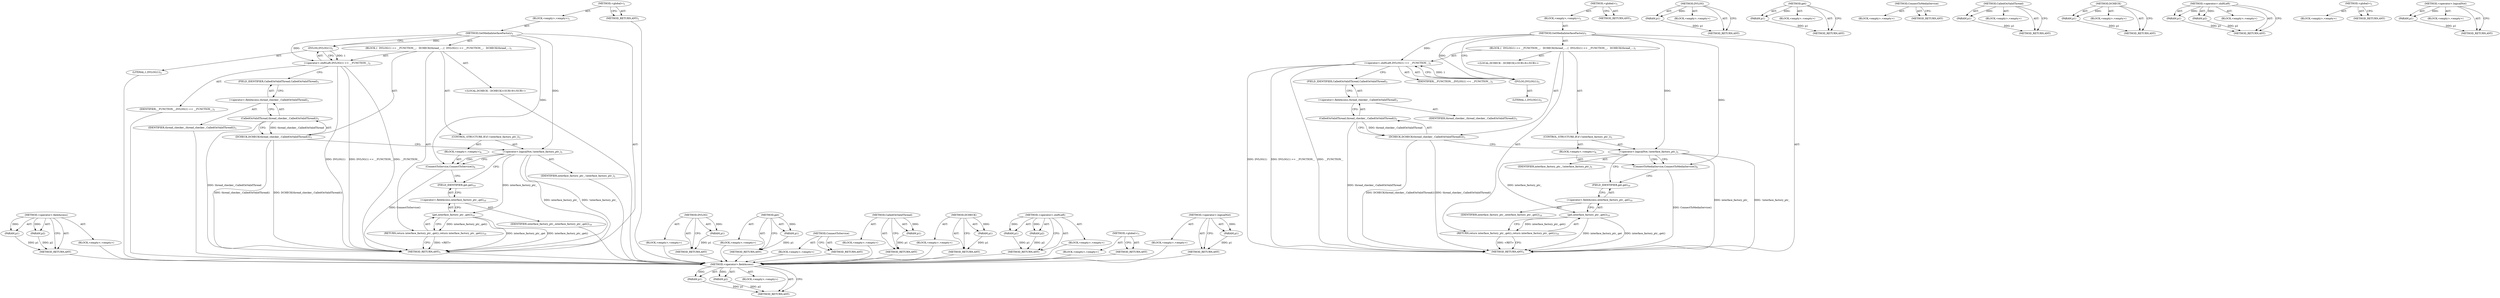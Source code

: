 digraph "&lt;operator&gt;.logicalNot" {
vulnerable_66 [label=<(METHOD,&lt;operator&gt;.fieldAccess)>];
vulnerable_67 [label=<(PARAM,p1)>];
vulnerable_68 [label=<(PARAM,p2)>];
vulnerable_69 [label=<(BLOCK,&lt;empty&gt;,&lt;empty&gt;)>];
vulnerable_70 [label=<(METHOD_RETURN,ANY)>];
vulnerable_6 [label=<(METHOD,&lt;global&gt;)<SUB>1</SUB>>];
vulnerable_7 [label=<(BLOCK,&lt;empty&gt;,&lt;empty&gt;)<SUB>1</SUB>>];
vulnerable_8 [label=<(METHOD,GetMediaInterfaceFactory)<SUB>1</SUB>>];
vulnerable_9 [label=<(BLOCK,{
  DVLOG(1) &lt;&lt; __FUNCTION__;
   DCHECK(thread_...,{
  DVLOG(1) &lt;&lt; __FUNCTION__;
   DCHECK(thread_...)<SUB>1</SUB>>];
vulnerable_10 [label=<(&lt;operator&gt;.shiftLeft,DVLOG(1) &lt;&lt; __FUNCTION__)<SUB>2</SUB>>];
vulnerable_11 [label=<(DVLOG,DVLOG(1))<SUB>2</SUB>>];
vulnerable_12 [label=<(LITERAL,1,DVLOG(1))<SUB>2</SUB>>];
vulnerable_13 [label=<(IDENTIFIER,__FUNCTION__,DVLOG(1) &lt;&lt; __FUNCTION__)<SUB>2</SUB>>];
vulnerable_14 [label=<(DCHECK,DCHECK(thread_checker_.CalledOnValidThread()))<SUB>3</SUB>>];
vulnerable_15 [label=<(CalledOnValidThread,thread_checker_.CalledOnValidThread())<SUB>3</SUB>>];
vulnerable_16 [label=<(&lt;operator&gt;.fieldAccess,thread_checker_.CalledOnValidThread)<SUB>3</SUB>>];
vulnerable_17 [label=<(IDENTIFIER,thread_checker_,thread_checker_.CalledOnValidThread())<SUB>3</SUB>>];
vulnerable_18 [label=<(FIELD_IDENTIFIER,CalledOnValidThread,CalledOnValidThread)<SUB>3</SUB>>];
vulnerable_19 [label=<(CONTROL_STRUCTURE,IF,if (!interface_factory_ptr_))<SUB>5</SUB>>];
vulnerable_20 [label=<(&lt;operator&gt;.logicalNot,!interface_factory_ptr_)<SUB>5</SUB>>];
vulnerable_21 [label=<(IDENTIFIER,interface_factory_ptr_,!interface_factory_ptr_)<SUB>5</SUB>>];
vulnerable_22 [label=<(BLOCK,&lt;empty&gt;,&lt;empty&gt;)<SUB>6</SUB>>];
vulnerable_23 [label=<(ConnectToService,ConnectToService())<SUB>6</SUB>>];
vulnerable_24 [label="<(LOCAL,DCHECK : DCHECK)<SUB>8</SUB>>"];
vulnerable_25 [label=<(RETURN,return interface_factory_ptr_.get();,return interface_factory_ptr_.get();)<SUB>10</SUB>>];
vulnerable_26 [label=<(get,interface_factory_ptr_.get())<SUB>10</SUB>>];
vulnerable_27 [label=<(&lt;operator&gt;.fieldAccess,interface_factory_ptr_.get)<SUB>10</SUB>>];
vulnerable_28 [label=<(IDENTIFIER,interface_factory_ptr_,interface_factory_ptr_.get())<SUB>10</SUB>>];
vulnerable_29 [label=<(FIELD_IDENTIFIER,get,get)<SUB>10</SUB>>];
vulnerable_30 [label=<(METHOD_RETURN,ANY)<SUB>1</SUB>>];
vulnerable_32 [label=<(METHOD_RETURN,ANY)<SUB>1</SUB>>];
vulnerable_54 [label=<(METHOD,DVLOG)>];
vulnerable_55 [label=<(PARAM,p1)>];
vulnerable_56 [label=<(BLOCK,&lt;empty&gt;,&lt;empty&gt;)>];
vulnerable_57 [label=<(METHOD_RETURN,ANY)>];
vulnerable_78 [label=<(METHOD,get)>];
vulnerable_79 [label=<(PARAM,p1)>];
vulnerable_80 [label=<(BLOCK,&lt;empty&gt;,&lt;empty&gt;)>];
vulnerable_81 [label=<(METHOD_RETURN,ANY)>];
vulnerable_75 [label=<(METHOD,ConnectToService)>];
vulnerable_76 [label=<(BLOCK,&lt;empty&gt;,&lt;empty&gt;)>];
vulnerable_77 [label=<(METHOD_RETURN,ANY)>];
vulnerable_62 [label=<(METHOD,CalledOnValidThread)>];
vulnerable_63 [label=<(PARAM,p1)>];
vulnerable_64 [label=<(BLOCK,&lt;empty&gt;,&lt;empty&gt;)>];
vulnerable_65 [label=<(METHOD_RETURN,ANY)>];
vulnerable_58 [label=<(METHOD,DCHECK)>];
vulnerable_59 [label=<(PARAM,p1)>];
vulnerable_60 [label=<(BLOCK,&lt;empty&gt;,&lt;empty&gt;)>];
vulnerable_61 [label=<(METHOD_RETURN,ANY)>];
vulnerable_49 [label=<(METHOD,&lt;operator&gt;.shiftLeft)>];
vulnerable_50 [label=<(PARAM,p1)>];
vulnerable_51 [label=<(PARAM,p2)>];
vulnerable_52 [label=<(BLOCK,&lt;empty&gt;,&lt;empty&gt;)>];
vulnerable_53 [label=<(METHOD_RETURN,ANY)>];
vulnerable_43 [label=<(METHOD,&lt;global&gt;)<SUB>1</SUB>>];
vulnerable_44 [label=<(BLOCK,&lt;empty&gt;,&lt;empty&gt;)>];
vulnerable_45 [label=<(METHOD_RETURN,ANY)>];
vulnerable_71 [label=<(METHOD,&lt;operator&gt;.logicalNot)>];
vulnerable_72 [label=<(PARAM,p1)>];
vulnerable_73 [label=<(BLOCK,&lt;empty&gt;,&lt;empty&gt;)>];
vulnerable_74 [label=<(METHOD_RETURN,ANY)>];
fixed_66 [label=<(METHOD,&lt;operator&gt;.fieldAccess)>];
fixed_67 [label=<(PARAM,p1)>];
fixed_68 [label=<(PARAM,p2)>];
fixed_69 [label=<(BLOCK,&lt;empty&gt;,&lt;empty&gt;)>];
fixed_70 [label=<(METHOD_RETURN,ANY)>];
fixed_6 [label=<(METHOD,&lt;global&gt;)<SUB>1</SUB>>];
fixed_7 [label=<(BLOCK,&lt;empty&gt;,&lt;empty&gt;)<SUB>1</SUB>>];
fixed_8 [label=<(METHOD,GetMediaInterfaceFactory)<SUB>1</SUB>>];
fixed_9 [label=<(BLOCK,{
  DVLOG(1) &lt;&lt; __FUNCTION__;
   DCHECK(thread_...,{
  DVLOG(1) &lt;&lt; __FUNCTION__;
   DCHECK(thread_...)<SUB>1</SUB>>];
fixed_10 [label=<(&lt;operator&gt;.shiftLeft,DVLOG(1) &lt;&lt; __FUNCTION__)<SUB>2</SUB>>];
fixed_11 [label=<(DVLOG,DVLOG(1))<SUB>2</SUB>>];
fixed_12 [label=<(LITERAL,1,DVLOG(1))<SUB>2</SUB>>];
fixed_13 [label=<(IDENTIFIER,__FUNCTION__,DVLOG(1) &lt;&lt; __FUNCTION__)<SUB>2</SUB>>];
fixed_14 [label=<(DCHECK,DCHECK(thread_checker_.CalledOnValidThread()))<SUB>3</SUB>>];
fixed_15 [label=<(CalledOnValidThread,thread_checker_.CalledOnValidThread())<SUB>3</SUB>>];
fixed_16 [label=<(&lt;operator&gt;.fieldAccess,thread_checker_.CalledOnValidThread)<SUB>3</SUB>>];
fixed_17 [label=<(IDENTIFIER,thread_checker_,thread_checker_.CalledOnValidThread())<SUB>3</SUB>>];
fixed_18 [label=<(FIELD_IDENTIFIER,CalledOnValidThread,CalledOnValidThread)<SUB>3</SUB>>];
fixed_19 [label=<(CONTROL_STRUCTURE,IF,if (!interface_factory_ptr_))<SUB>5</SUB>>];
fixed_20 [label=<(&lt;operator&gt;.logicalNot,!interface_factory_ptr_)<SUB>5</SUB>>];
fixed_21 [label=<(IDENTIFIER,interface_factory_ptr_,!interface_factory_ptr_)<SUB>5</SUB>>];
fixed_22 [label=<(BLOCK,&lt;empty&gt;,&lt;empty&gt;)<SUB>6</SUB>>];
fixed_23 [label=<(ConnectToMediaService,ConnectToMediaService())<SUB>6</SUB>>];
fixed_24 [label="<(LOCAL,DCHECK : DCHECK)<SUB>8</SUB>>"];
fixed_25 [label=<(RETURN,return interface_factory_ptr_.get();,return interface_factory_ptr_.get();)<SUB>10</SUB>>];
fixed_26 [label=<(get,interface_factory_ptr_.get())<SUB>10</SUB>>];
fixed_27 [label=<(&lt;operator&gt;.fieldAccess,interface_factory_ptr_.get)<SUB>10</SUB>>];
fixed_28 [label=<(IDENTIFIER,interface_factory_ptr_,interface_factory_ptr_.get())<SUB>10</SUB>>];
fixed_29 [label=<(FIELD_IDENTIFIER,get,get)<SUB>10</SUB>>];
fixed_30 [label=<(METHOD_RETURN,ANY)<SUB>1</SUB>>];
fixed_32 [label=<(METHOD_RETURN,ANY)<SUB>1</SUB>>];
fixed_54 [label=<(METHOD,DVLOG)>];
fixed_55 [label=<(PARAM,p1)>];
fixed_56 [label=<(BLOCK,&lt;empty&gt;,&lt;empty&gt;)>];
fixed_57 [label=<(METHOD_RETURN,ANY)>];
fixed_78 [label=<(METHOD,get)>];
fixed_79 [label=<(PARAM,p1)>];
fixed_80 [label=<(BLOCK,&lt;empty&gt;,&lt;empty&gt;)>];
fixed_81 [label=<(METHOD_RETURN,ANY)>];
fixed_75 [label=<(METHOD,ConnectToMediaService)>];
fixed_76 [label=<(BLOCK,&lt;empty&gt;,&lt;empty&gt;)>];
fixed_77 [label=<(METHOD_RETURN,ANY)>];
fixed_62 [label=<(METHOD,CalledOnValidThread)>];
fixed_63 [label=<(PARAM,p1)>];
fixed_64 [label=<(BLOCK,&lt;empty&gt;,&lt;empty&gt;)>];
fixed_65 [label=<(METHOD_RETURN,ANY)>];
fixed_58 [label=<(METHOD,DCHECK)>];
fixed_59 [label=<(PARAM,p1)>];
fixed_60 [label=<(BLOCK,&lt;empty&gt;,&lt;empty&gt;)>];
fixed_61 [label=<(METHOD_RETURN,ANY)>];
fixed_49 [label=<(METHOD,&lt;operator&gt;.shiftLeft)>];
fixed_50 [label=<(PARAM,p1)>];
fixed_51 [label=<(PARAM,p2)>];
fixed_52 [label=<(BLOCK,&lt;empty&gt;,&lt;empty&gt;)>];
fixed_53 [label=<(METHOD_RETURN,ANY)>];
fixed_43 [label=<(METHOD,&lt;global&gt;)<SUB>1</SUB>>];
fixed_44 [label=<(BLOCK,&lt;empty&gt;,&lt;empty&gt;)>];
fixed_45 [label=<(METHOD_RETURN,ANY)>];
fixed_71 [label=<(METHOD,&lt;operator&gt;.logicalNot)>];
fixed_72 [label=<(PARAM,p1)>];
fixed_73 [label=<(BLOCK,&lt;empty&gt;,&lt;empty&gt;)>];
fixed_74 [label=<(METHOD_RETURN,ANY)>];
vulnerable_66 -> vulnerable_67  [key=0, label="AST: "];
vulnerable_66 -> vulnerable_67  [key=1, label="DDG: "];
vulnerable_66 -> vulnerable_69  [key=0, label="AST: "];
vulnerable_66 -> vulnerable_68  [key=0, label="AST: "];
vulnerable_66 -> vulnerable_68  [key=1, label="DDG: "];
vulnerable_66 -> vulnerable_70  [key=0, label="AST: "];
vulnerable_66 -> vulnerable_70  [key=1, label="CFG: "];
vulnerable_67 -> vulnerable_70  [key=0, label="DDG: p1"];
vulnerable_68 -> vulnerable_70  [key=0, label="DDG: p2"];
vulnerable_69 -> fixed_66  [key=0];
vulnerable_70 -> fixed_66  [key=0];
vulnerable_6 -> vulnerable_7  [key=0, label="AST: "];
vulnerable_6 -> vulnerable_32  [key=0, label="AST: "];
vulnerable_6 -> vulnerable_32  [key=1, label="CFG: "];
vulnerable_7 -> vulnerable_8  [key=0, label="AST: "];
vulnerable_8 -> vulnerable_9  [key=0, label="AST: "];
vulnerable_8 -> vulnerable_30  [key=0, label="AST: "];
vulnerable_8 -> vulnerable_11  [key=0, label="CFG: "];
vulnerable_8 -> vulnerable_11  [key=1, label="DDG: "];
vulnerable_8 -> vulnerable_10  [key=0, label="DDG: "];
vulnerable_8 -> vulnerable_20  [key=0, label="DDG: "];
vulnerable_8 -> vulnerable_23  [key=0, label="DDG: "];
vulnerable_9 -> vulnerable_10  [key=0, label="AST: "];
vulnerable_9 -> vulnerable_14  [key=0, label="AST: "];
vulnerable_9 -> vulnerable_19  [key=0, label="AST: "];
vulnerable_9 -> vulnerable_24  [key=0, label="AST: "];
vulnerable_9 -> vulnerable_25  [key=0, label="AST: "];
vulnerable_10 -> vulnerable_11  [key=0, label="AST: "];
vulnerable_10 -> vulnerable_13  [key=0, label="AST: "];
vulnerable_10 -> vulnerable_18  [key=0, label="CFG: "];
vulnerable_10 -> vulnerable_30  [key=0, label="DDG: DVLOG(1)"];
vulnerable_10 -> vulnerable_30  [key=1, label="DDG: DVLOG(1) &lt;&lt; __FUNCTION__"];
vulnerable_10 -> vulnerable_30  [key=2, label="DDG: __FUNCTION__"];
vulnerable_11 -> vulnerable_12  [key=0, label="AST: "];
vulnerable_11 -> vulnerable_10  [key=0, label="CFG: "];
vulnerable_11 -> vulnerable_10  [key=1, label="DDG: 1"];
vulnerable_12 -> fixed_66  [key=0];
vulnerable_13 -> fixed_66  [key=0];
vulnerable_14 -> vulnerable_15  [key=0, label="AST: "];
vulnerable_14 -> vulnerable_20  [key=0, label="CFG: "];
vulnerable_14 -> vulnerable_30  [key=0, label="DDG: thread_checker_.CalledOnValidThread()"];
vulnerable_14 -> vulnerable_30  [key=1, label="DDG: DCHECK(thread_checker_.CalledOnValidThread())"];
vulnerable_15 -> vulnerable_16  [key=0, label="AST: "];
vulnerable_15 -> vulnerable_14  [key=0, label="CFG: "];
vulnerable_15 -> vulnerable_14  [key=1, label="DDG: thread_checker_.CalledOnValidThread"];
vulnerable_15 -> vulnerable_30  [key=0, label="DDG: thread_checker_.CalledOnValidThread"];
vulnerable_16 -> vulnerable_17  [key=0, label="AST: "];
vulnerable_16 -> vulnerable_18  [key=0, label="AST: "];
vulnerable_16 -> vulnerable_15  [key=0, label="CFG: "];
vulnerable_17 -> fixed_66  [key=0];
vulnerable_18 -> vulnerable_16  [key=0, label="CFG: "];
vulnerable_19 -> vulnerable_20  [key=0, label="AST: "];
vulnerable_19 -> vulnerable_22  [key=0, label="AST: "];
vulnerable_20 -> vulnerable_21  [key=0, label="AST: "];
vulnerable_20 -> vulnerable_23  [key=0, label="CFG: "];
vulnerable_20 -> vulnerable_23  [key=1, label="CDG: "];
vulnerable_20 -> vulnerable_29  [key=0, label="CFG: "];
vulnerable_20 -> vulnerable_30  [key=0, label="DDG: interface_factory_ptr_"];
vulnerable_20 -> vulnerable_30  [key=1, label="DDG: !interface_factory_ptr_"];
vulnerable_20 -> vulnerable_26  [key=0, label="DDG: interface_factory_ptr_"];
vulnerable_21 -> fixed_66  [key=0];
vulnerable_22 -> vulnerable_23  [key=0, label="AST: "];
vulnerable_23 -> vulnerable_29  [key=0, label="CFG: "];
vulnerable_23 -> vulnerable_30  [key=0, label="DDG: ConnectToService()"];
vulnerable_24 -> fixed_66  [key=0];
vulnerable_25 -> vulnerable_26  [key=0, label="AST: "];
vulnerable_25 -> vulnerable_30  [key=0, label="CFG: "];
vulnerable_25 -> vulnerable_30  [key=1, label="DDG: &lt;RET&gt;"];
vulnerable_26 -> vulnerable_27  [key=0, label="AST: "];
vulnerable_26 -> vulnerable_25  [key=0, label="CFG: "];
vulnerable_26 -> vulnerable_25  [key=1, label="DDG: interface_factory_ptr_.get()"];
vulnerable_26 -> vulnerable_30  [key=0, label="DDG: interface_factory_ptr_.get"];
vulnerable_26 -> vulnerable_30  [key=1, label="DDG: interface_factory_ptr_.get()"];
vulnerable_27 -> vulnerable_28  [key=0, label="AST: "];
vulnerable_27 -> vulnerable_29  [key=0, label="AST: "];
vulnerable_27 -> vulnerable_26  [key=0, label="CFG: "];
vulnerable_28 -> fixed_66  [key=0];
vulnerable_29 -> vulnerable_27  [key=0, label="CFG: "];
vulnerable_30 -> fixed_66  [key=0];
vulnerable_32 -> fixed_66  [key=0];
vulnerable_54 -> vulnerable_55  [key=0, label="AST: "];
vulnerable_54 -> vulnerable_55  [key=1, label="DDG: "];
vulnerable_54 -> vulnerable_56  [key=0, label="AST: "];
vulnerable_54 -> vulnerable_57  [key=0, label="AST: "];
vulnerable_54 -> vulnerable_57  [key=1, label="CFG: "];
vulnerable_55 -> vulnerable_57  [key=0, label="DDG: p1"];
vulnerable_56 -> fixed_66  [key=0];
vulnerable_57 -> fixed_66  [key=0];
vulnerable_78 -> vulnerable_79  [key=0, label="AST: "];
vulnerable_78 -> vulnerable_79  [key=1, label="DDG: "];
vulnerable_78 -> vulnerable_80  [key=0, label="AST: "];
vulnerable_78 -> vulnerable_81  [key=0, label="AST: "];
vulnerable_78 -> vulnerable_81  [key=1, label="CFG: "];
vulnerable_79 -> vulnerable_81  [key=0, label="DDG: p1"];
vulnerable_80 -> fixed_66  [key=0];
vulnerable_81 -> fixed_66  [key=0];
vulnerable_75 -> vulnerable_76  [key=0, label="AST: "];
vulnerable_75 -> vulnerable_77  [key=0, label="AST: "];
vulnerable_75 -> vulnerable_77  [key=1, label="CFG: "];
vulnerable_76 -> fixed_66  [key=0];
vulnerable_77 -> fixed_66  [key=0];
vulnerable_62 -> vulnerable_63  [key=0, label="AST: "];
vulnerable_62 -> vulnerable_63  [key=1, label="DDG: "];
vulnerable_62 -> vulnerable_64  [key=0, label="AST: "];
vulnerable_62 -> vulnerable_65  [key=0, label="AST: "];
vulnerable_62 -> vulnerable_65  [key=1, label="CFG: "];
vulnerable_63 -> vulnerable_65  [key=0, label="DDG: p1"];
vulnerable_64 -> fixed_66  [key=0];
vulnerable_65 -> fixed_66  [key=0];
vulnerable_58 -> vulnerable_59  [key=0, label="AST: "];
vulnerable_58 -> vulnerable_59  [key=1, label="DDG: "];
vulnerable_58 -> vulnerable_60  [key=0, label="AST: "];
vulnerable_58 -> vulnerable_61  [key=0, label="AST: "];
vulnerable_58 -> vulnerable_61  [key=1, label="CFG: "];
vulnerable_59 -> vulnerable_61  [key=0, label="DDG: p1"];
vulnerable_60 -> fixed_66  [key=0];
vulnerable_61 -> fixed_66  [key=0];
vulnerable_49 -> vulnerable_50  [key=0, label="AST: "];
vulnerable_49 -> vulnerable_50  [key=1, label="DDG: "];
vulnerable_49 -> vulnerable_52  [key=0, label="AST: "];
vulnerable_49 -> vulnerable_51  [key=0, label="AST: "];
vulnerable_49 -> vulnerable_51  [key=1, label="DDG: "];
vulnerable_49 -> vulnerable_53  [key=0, label="AST: "];
vulnerable_49 -> vulnerable_53  [key=1, label="CFG: "];
vulnerable_50 -> vulnerable_53  [key=0, label="DDG: p1"];
vulnerable_51 -> vulnerable_53  [key=0, label="DDG: p2"];
vulnerable_52 -> fixed_66  [key=0];
vulnerable_53 -> fixed_66  [key=0];
vulnerable_43 -> vulnerable_44  [key=0, label="AST: "];
vulnerable_43 -> vulnerable_45  [key=0, label="AST: "];
vulnerable_43 -> vulnerable_45  [key=1, label="CFG: "];
vulnerable_44 -> fixed_66  [key=0];
vulnerable_45 -> fixed_66  [key=0];
vulnerable_71 -> vulnerable_72  [key=0, label="AST: "];
vulnerable_71 -> vulnerable_72  [key=1, label="DDG: "];
vulnerable_71 -> vulnerable_73  [key=0, label="AST: "];
vulnerable_71 -> vulnerable_74  [key=0, label="AST: "];
vulnerable_71 -> vulnerable_74  [key=1, label="CFG: "];
vulnerable_72 -> vulnerable_74  [key=0, label="DDG: p1"];
vulnerable_73 -> fixed_66  [key=0];
vulnerable_74 -> fixed_66  [key=0];
fixed_66 -> fixed_67  [key=0, label="AST: "];
fixed_66 -> fixed_67  [key=1, label="DDG: "];
fixed_66 -> fixed_69  [key=0, label="AST: "];
fixed_66 -> fixed_68  [key=0, label="AST: "];
fixed_66 -> fixed_68  [key=1, label="DDG: "];
fixed_66 -> fixed_70  [key=0, label="AST: "];
fixed_66 -> fixed_70  [key=1, label="CFG: "];
fixed_67 -> fixed_70  [key=0, label="DDG: p1"];
fixed_68 -> fixed_70  [key=0, label="DDG: p2"];
fixed_6 -> fixed_7  [key=0, label="AST: "];
fixed_6 -> fixed_32  [key=0, label="AST: "];
fixed_6 -> fixed_32  [key=1, label="CFG: "];
fixed_7 -> fixed_8  [key=0, label="AST: "];
fixed_8 -> fixed_9  [key=0, label="AST: "];
fixed_8 -> fixed_30  [key=0, label="AST: "];
fixed_8 -> fixed_11  [key=0, label="CFG: "];
fixed_8 -> fixed_11  [key=1, label="DDG: "];
fixed_8 -> fixed_10  [key=0, label="DDG: "];
fixed_8 -> fixed_20  [key=0, label="DDG: "];
fixed_8 -> fixed_23  [key=0, label="DDG: "];
fixed_9 -> fixed_10  [key=0, label="AST: "];
fixed_9 -> fixed_14  [key=0, label="AST: "];
fixed_9 -> fixed_19  [key=0, label="AST: "];
fixed_9 -> fixed_24  [key=0, label="AST: "];
fixed_9 -> fixed_25  [key=0, label="AST: "];
fixed_10 -> fixed_11  [key=0, label="AST: "];
fixed_10 -> fixed_13  [key=0, label="AST: "];
fixed_10 -> fixed_18  [key=0, label="CFG: "];
fixed_10 -> fixed_30  [key=0, label="DDG: DVLOG(1)"];
fixed_10 -> fixed_30  [key=1, label="DDG: DVLOG(1) &lt;&lt; __FUNCTION__"];
fixed_10 -> fixed_30  [key=2, label="DDG: __FUNCTION__"];
fixed_11 -> fixed_12  [key=0, label="AST: "];
fixed_11 -> fixed_10  [key=0, label="CFG: "];
fixed_11 -> fixed_10  [key=1, label="DDG: 1"];
fixed_14 -> fixed_15  [key=0, label="AST: "];
fixed_14 -> fixed_20  [key=0, label="CFG: "];
fixed_14 -> fixed_30  [key=0, label="DDG: thread_checker_.CalledOnValidThread()"];
fixed_14 -> fixed_30  [key=1, label="DDG: DCHECK(thread_checker_.CalledOnValidThread())"];
fixed_15 -> fixed_16  [key=0, label="AST: "];
fixed_15 -> fixed_14  [key=0, label="CFG: "];
fixed_15 -> fixed_14  [key=1, label="DDG: thread_checker_.CalledOnValidThread"];
fixed_15 -> fixed_30  [key=0, label="DDG: thread_checker_.CalledOnValidThread"];
fixed_16 -> fixed_17  [key=0, label="AST: "];
fixed_16 -> fixed_18  [key=0, label="AST: "];
fixed_16 -> fixed_15  [key=0, label="CFG: "];
fixed_18 -> fixed_16  [key=0, label="CFG: "];
fixed_19 -> fixed_20  [key=0, label="AST: "];
fixed_19 -> fixed_22  [key=0, label="AST: "];
fixed_20 -> fixed_21  [key=0, label="AST: "];
fixed_20 -> fixed_23  [key=0, label="CFG: "];
fixed_20 -> fixed_23  [key=1, label="CDG: "];
fixed_20 -> fixed_29  [key=0, label="CFG: "];
fixed_20 -> fixed_30  [key=0, label="DDG: interface_factory_ptr_"];
fixed_20 -> fixed_30  [key=1, label="DDG: !interface_factory_ptr_"];
fixed_20 -> fixed_26  [key=0, label="DDG: interface_factory_ptr_"];
fixed_22 -> fixed_23  [key=0, label="AST: "];
fixed_23 -> fixed_29  [key=0, label="CFG: "];
fixed_23 -> fixed_30  [key=0, label="DDG: ConnectToMediaService()"];
fixed_25 -> fixed_26  [key=0, label="AST: "];
fixed_25 -> fixed_30  [key=0, label="CFG: "];
fixed_25 -> fixed_30  [key=1, label="DDG: &lt;RET&gt;"];
fixed_26 -> fixed_27  [key=0, label="AST: "];
fixed_26 -> fixed_25  [key=0, label="CFG: "];
fixed_26 -> fixed_25  [key=1, label="DDG: interface_factory_ptr_.get()"];
fixed_26 -> fixed_30  [key=0, label="DDG: interface_factory_ptr_.get"];
fixed_26 -> fixed_30  [key=1, label="DDG: interface_factory_ptr_.get()"];
fixed_27 -> fixed_28  [key=0, label="AST: "];
fixed_27 -> fixed_29  [key=0, label="AST: "];
fixed_27 -> fixed_26  [key=0, label="CFG: "];
fixed_29 -> fixed_27  [key=0, label="CFG: "];
fixed_54 -> fixed_55  [key=0, label="AST: "];
fixed_54 -> fixed_55  [key=1, label="DDG: "];
fixed_54 -> fixed_56  [key=0, label="AST: "];
fixed_54 -> fixed_57  [key=0, label="AST: "];
fixed_54 -> fixed_57  [key=1, label="CFG: "];
fixed_55 -> fixed_57  [key=0, label="DDG: p1"];
fixed_78 -> fixed_79  [key=0, label="AST: "];
fixed_78 -> fixed_79  [key=1, label="DDG: "];
fixed_78 -> fixed_80  [key=0, label="AST: "];
fixed_78 -> fixed_81  [key=0, label="AST: "];
fixed_78 -> fixed_81  [key=1, label="CFG: "];
fixed_79 -> fixed_81  [key=0, label="DDG: p1"];
fixed_75 -> fixed_76  [key=0, label="AST: "];
fixed_75 -> fixed_77  [key=0, label="AST: "];
fixed_75 -> fixed_77  [key=1, label="CFG: "];
fixed_62 -> fixed_63  [key=0, label="AST: "];
fixed_62 -> fixed_63  [key=1, label="DDG: "];
fixed_62 -> fixed_64  [key=0, label="AST: "];
fixed_62 -> fixed_65  [key=0, label="AST: "];
fixed_62 -> fixed_65  [key=1, label="CFG: "];
fixed_63 -> fixed_65  [key=0, label="DDG: p1"];
fixed_58 -> fixed_59  [key=0, label="AST: "];
fixed_58 -> fixed_59  [key=1, label="DDG: "];
fixed_58 -> fixed_60  [key=0, label="AST: "];
fixed_58 -> fixed_61  [key=0, label="AST: "];
fixed_58 -> fixed_61  [key=1, label="CFG: "];
fixed_59 -> fixed_61  [key=0, label="DDG: p1"];
fixed_49 -> fixed_50  [key=0, label="AST: "];
fixed_49 -> fixed_50  [key=1, label="DDG: "];
fixed_49 -> fixed_52  [key=0, label="AST: "];
fixed_49 -> fixed_51  [key=0, label="AST: "];
fixed_49 -> fixed_51  [key=1, label="DDG: "];
fixed_49 -> fixed_53  [key=0, label="AST: "];
fixed_49 -> fixed_53  [key=1, label="CFG: "];
fixed_50 -> fixed_53  [key=0, label="DDG: p1"];
fixed_51 -> fixed_53  [key=0, label="DDG: p2"];
fixed_43 -> fixed_44  [key=0, label="AST: "];
fixed_43 -> fixed_45  [key=0, label="AST: "];
fixed_43 -> fixed_45  [key=1, label="CFG: "];
fixed_71 -> fixed_72  [key=0, label="AST: "];
fixed_71 -> fixed_72  [key=1, label="DDG: "];
fixed_71 -> fixed_73  [key=0, label="AST: "];
fixed_71 -> fixed_74  [key=0, label="AST: "];
fixed_71 -> fixed_74  [key=1, label="CFG: "];
fixed_72 -> fixed_74  [key=0, label="DDG: p1"];
}
